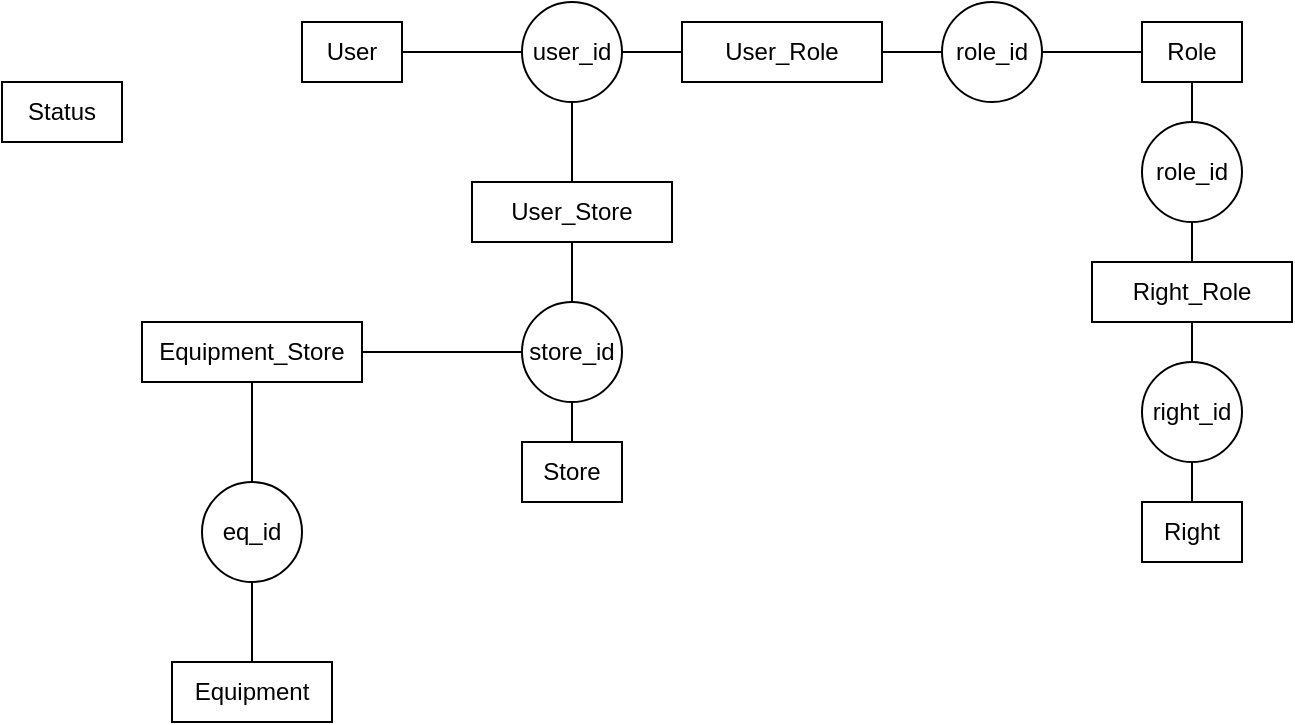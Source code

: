 <mxfile>
    <diagram id="5NyRKW4ZT5OLDtDAGylp" name="第 1 页">
        <mxGraphModel dx="798" dy="347" grid="1" gridSize="10" guides="1" tooltips="1" connect="1" arrows="1" fold="1" page="1" pageScale="1" pageWidth="827" pageHeight="1169" math="0" shadow="0">
            <root>
                <mxCell id="0"/>
                <mxCell id="1" parent="0"/>
                <mxCell id="9" value="User" style="rounded=0;whiteSpace=wrap;html=1;" vertex="1" parent="1">
                    <mxGeometry x="310" y="210" width="50" height="30" as="geometry"/>
                </mxCell>
                <mxCell id="10" value="Role" style="rounded=0;whiteSpace=wrap;html=1;" vertex="1" parent="1">
                    <mxGeometry x="730" y="210" width="50" height="30" as="geometry"/>
                </mxCell>
                <mxCell id="12" value="user_id" style="ellipse;whiteSpace=wrap;html=1;aspect=fixed;" vertex="1" parent="1">
                    <mxGeometry x="420" y="200" width="50" height="50" as="geometry"/>
                </mxCell>
                <mxCell id="13" value="role_id" style="ellipse;whiteSpace=wrap;html=1;aspect=fixed;" vertex="1" parent="1">
                    <mxGeometry x="630" y="200" width="50" height="50" as="geometry"/>
                </mxCell>
                <mxCell id="16" value="User_Role" style="rounded=0;whiteSpace=wrap;html=1;" vertex="1" parent="1">
                    <mxGeometry x="500" y="210" width="100" height="30" as="geometry"/>
                </mxCell>
                <mxCell id="19" value="" style="endArrow=none;html=1;exitX=1;exitY=0.5;exitDx=0;exitDy=0;entryX=0;entryY=0.5;entryDx=0;entryDy=0;" edge="1" parent="1" source="9" target="12">
                    <mxGeometry width="50" height="50" relative="1" as="geometry">
                        <mxPoint x="510" y="340" as="sourcePoint"/>
                        <mxPoint x="560" y="290" as="targetPoint"/>
                    </mxGeometry>
                </mxCell>
                <mxCell id="20" value="" style="endArrow=none;html=1;exitX=1;exitY=0.5;exitDx=0;exitDy=0;entryX=0;entryY=0.5;entryDx=0;entryDy=0;" edge="1" parent="1" source="12" target="16">
                    <mxGeometry width="50" height="50" relative="1" as="geometry">
                        <mxPoint x="510" y="340" as="sourcePoint"/>
                        <mxPoint x="560" y="290" as="targetPoint"/>
                    </mxGeometry>
                </mxCell>
                <mxCell id="21" value="" style="endArrow=none;html=1;exitX=1;exitY=0.5;exitDx=0;exitDy=0;entryX=0;entryY=0.5;entryDx=0;entryDy=0;" edge="1" parent="1" source="16" target="13">
                    <mxGeometry width="50" height="50" relative="1" as="geometry">
                        <mxPoint x="510" y="340" as="sourcePoint"/>
                        <mxPoint x="560" y="290" as="targetPoint"/>
                    </mxGeometry>
                </mxCell>
                <mxCell id="22" value="" style="endArrow=none;html=1;exitX=1;exitY=0.5;exitDx=0;exitDy=0;entryX=0;entryY=0.5;entryDx=0;entryDy=0;" edge="1" parent="1" source="13" target="10">
                    <mxGeometry width="50" height="50" relative="1" as="geometry">
                        <mxPoint x="510" y="340" as="sourcePoint"/>
                        <mxPoint x="560" y="290" as="targetPoint"/>
                    </mxGeometry>
                </mxCell>
                <mxCell id="24" value="Right" style="rounded=0;whiteSpace=wrap;html=1;" vertex="1" parent="1">
                    <mxGeometry x="730" y="450" width="50" height="30" as="geometry"/>
                </mxCell>
                <mxCell id="27" value="Right_Role" style="rounded=0;whiteSpace=wrap;html=1;" vertex="1" parent="1">
                    <mxGeometry x="705" y="330" width="100" height="30" as="geometry"/>
                </mxCell>
                <mxCell id="28" value="right_id" style="ellipse;whiteSpace=wrap;html=1;aspect=fixed;" vertex="1" parent="1">
                    <mxGeometry x="730" y="380" width="50" height="50" as="geometry"/>
                </mxCell>
                <mxCell id="30" value="" style="endArrow=none;html=1;exitX=0.5;exitY=0;exitDx=0;exitDy=0;entryX=0.5;entryY=1;entryDx=0;entryDy=0;" edge="1" parent="1" source="24" target="28">
                    <mxGeometry width="50" height="50" relative="1" as="geometry">
                        <mxPoint x="510" y="340" as="sourcePoint"/>
                        <mxPoint x="560" y="290" as="targetPoint"/>
                    </mxGeometry>
                </mxCell>
                <mxCell id="31" value="" style="endArrow=none;html=1;exitX=0.5;exitY=0;exitDx=0;exitDy=0;entryX=0.5;entryY=1;entryDx=0;entryDy=0;" edge="1" parent="1" source="28" target="27">
                    <mxGeometry width="50" height="50" relative="1" as="geometry">
                        <mxPoint x="510" y="340" as="sourcePoint"/>
                        <mxPoint x="560" y="290" as="targetPoint"/>
                    </mxGeometry>
                </mxCell>
                <mxCell id="32" value="role_id" style="ellipse;whiteSpace=wrap;html=1;aspect=fixed;" vertex="1" parent="1">
                    <mxGeometry x="730" y="260" width="50" height="50" as="geometry"/>
                </mxCell>
                <mxCell id="33" value="" style="endArrow=none;html=1;entryX=0.5;entryY=1;entryDx=0;entryDy=0;" edge="1" parent="1" source="27" target="32">
                    <mxGeometry width="50" height="50" relative="1" as="geometry">
                        <mxPoint x="510" y="340" as="sourcePoint"/>
                        <mxPoint x="560" y="290" as="targetPoint"/>
                    </mxGeometry>
                </mxCell>
                <mxCell id="34" value="" style="endArrow=none;html=1;entryX=0.5;entryY=1;entryDx=0;entryDy=0;exitX=0.5;exitY=0;exitDx=0;exitDy=0;" edge="1" parent="1" source="32" target="10">
                    <mxGeometry width="50" height="50" relative="1" as="geometry">
                        <mxPoint x="510" y="340" as="sourcePoint"/>
                        <mxPoint x="560" y="290" as="targetPoint"/>
                    </mxGeometry>
                </mxCell>
                <mxCell id="36" value="Store" style="rounded=0;whiteSpace=wrap;html=1;" vertex="1" parent="1">
                    <mxGeometry x="420" y="420" width="50" height="30" as="geometry"/>
                </mxCell>
                <mxCell id="39" value="User_Store" style="rounded=0;whiteSpace=wrap;html=1;" vertex="1" parent="1">
                    <mxGeometry x="395" y="290" width="100" height="30" as="geometry"/>
                </mxCell>
                <mxCell id="41" value="" style="endArrow=none;html=1;exitX=0.5;exitY=0;exitDx=0;exitDy=0;entryX=0.5;entryY=1;entryDx=0;entryDy=0;" edge="1" parent="1" source="39" target="12">
                    <mxGeometry width="50" height="50" relative="1" as="geometry">
                        <mxPoint x="400" y="300" as="sourcePoint"/>
                        <mxPoint x="450" y="250" as="targetPoint"/>
                    </mxGeometry>
                </mxCell>
                <mxCell id="43" value="store_id" style="ellipse;whiteSpace=wrap;html=1;aspect=fixed;" vertex="1" parent="1">
                    <mxGeometry x="420" y="350" width="50" height="50" as="geometry"/>
                </mxCell>
                <mxCell id="44" value="" style="endArrow=none;html=1;exitX=0.5;exitY=1;exitDx=0;exitDy=0;entryX=0.5;entryY=0;entryDx=0;entryDy=0;" edge="1" parent="1" source="39" target="43">
                    <mxGeometry width="50" height="50" relative="1" as="geometry">
                        <mxPoint x="510" y="340" as="sourcePoint"/>
                        <mxPoint x="560" y="290" as="targetPoint"/>
                    </mxGeometry>
                </mxCell>
                <mxCell id="45" value="" style="endArrow=none;html=1;exitX=0.5;exitY=1;exitDx=0;exitDy=0;entryX=0.5;entryY=0;entryDx=0;entryDy=0;" edge="1" parent="1" source="43" target="36">
                    <mxGeometry width="50" height="50" relative="1" as="geometry">
                        <mxPoint x="510" y="340" as="sourcePoint"/>
                        <mxPoint x="560" y="290" as="targetPoint"/>
                    </mxGeometry>
                </mxCell>
                <mxCell id="46" value="&lt;span style=&quot;text-align: left;&quot;&gt;Equipment_Store&lt;/span&gt;" style="rounded=0;whiteSpace=wrap;html=1;" vertex="1" parent="1">
                    <mxGeometry x="230" y="360" width="110" height="30" as="geometry"/>
                </mxCell>
                <mxCell id="47" value="" style="endArrow=none;html=1;exitX=1;exitY=0.5;exitDx=0;exitDy=0;entryX=0;entryY=0.5;entryDx=0;entryDy=0;" edge="1" parent="1" source="46" target="43">
                    <mxGeometry width="50" height="50" relative="1" as="geometry">
                        <mxPoint x="510" y="340" as="sourcePoint"/>
                        <mxPoint x="560" y="290" as="targetPoint"/>
                    </mxGeometry>
                </mxCell>
                <mxCell id="48" value="eq_id" style="ellipse;whiteSpace=wrap;html=1;aspect=fixed;" vertex="1" parent="1">
                    <mxGeometry x="260" y="440" width="50" height="50" as="geometry"/>
                </mxCell>
                <mxCell id="49" value="&lt;span style=&quot;text-align: left;&quot;&gt;Equipment&lt;/span&gt;" style="rounded=0;whiteSpace=wrap;html=1;" vertex="1" parent="1">
                    <mxGeometry x="245" y="530" width="80" height="30" as="geometry"/>
                </mxCell>
                <mxCell id="51" value="" style="endArrow=none;html=1;exitX=0.5;exitY=1;exitDx=0;exitDy=0;entryX=0.5;entryY=0;entryDx=0;entryDy=0;" edge="1" parent="1" source="46" target="48">
                    <mxGeometry width="50" height="50" relative="1" as="geometry">
                        <mxPoint x="420" y="430" as="sourcePoint"/>
                        <mxPoint x="470" y="380" as="targetPoint"/>
                    </mxGeometry>
                </mxCell>
                <mxCell id="52" value="" style="endArrow=none;html=1;exitX=0.5;exitY=1;exitDx=0;exitDy=0;entryX=0.5;entryY=0;entryDx=0;entryDy=0;" edge="1" parent="1" source="48" target="49">
                    <mxGeometry width="50" height="50" relative="1" as="geometry">
                        <mxPoint x="420" y="430" as="sourcePoint"/>
                        <mxPoint x="470" y="380" as="targetPoint"/>
                    </mxGeometry>
                </mxCell>
                <mxCell id="54" value="Status" style="rounded=0;whiteSpace=wrap;html=1;" vertex="1" parent="1">
                    <mxGeometry x="160" y="240" width="60" height="30" as="geometry"/>
                </mxCell>
            </root>
        </mxGraphModel>
    </diagram>
</mxfile>